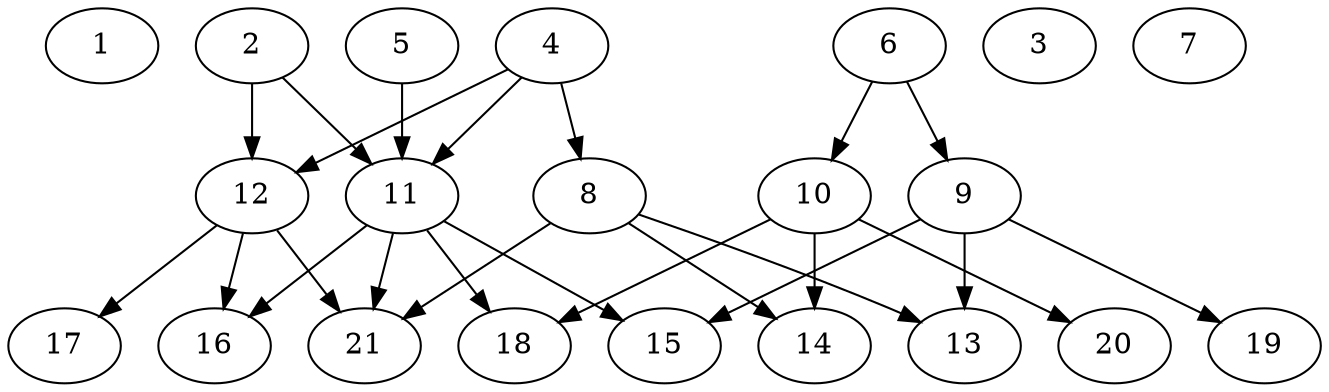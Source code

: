 // DAG (tier=2-normal, mode=compute, n=21, ccr=0.372, fat=0.700, density=0.462, regular=0.487, jump=0.194, mindata=524288, maxdata=8388608)
// DAG automatically generated by daggen at Sun Aug 24 16:33:33 2025
// /home/ermia/Project/Environments/daggen/bin/daggen --dot --ccr 0.372 --fat 0.700 --regular 0.487 --density 0.462 --jump 0.194 --mindata 524288 --maxdata 8388608 -n 21 
digraph G {
  1 [size="1281000181861236224", alpha="0.13", expect_size="640500090930618112"]
  2 [size="247369597261546368", alpha="0.13", expect_size="123684798630773184"]
  2 -> 11 [size ="441899823398912"]
  2 -> 12 [size ="441899823398912"]
  3 [size="2712883802954268672", alpha="0.04", expect_size="1356441901477134336"]
  4 [size="2577258466862296", alpha="0.14", expect_size="1288629233431148"]
  4 -> 8 [size ="119986655854592"]
  4 -> 11 [size ="119986655854592"]
  4 -> 12 [size ="119986655854592"]
  5 [size="1299732866087622", alpha="0.02", expect_size="649866433043811"]
  5 -> 11 [size ="51468547653632"]
  6 [size="2574833645207520", alpha="0.20", expect_size="1287416822603760"]
  6 -> 9 [size ="62794569351168"]
  6 -> 10 [size ="62794569351168"]
  7 [size="685496057096257280", alpha="0.18", expect_size="342748028548128640"]
  8 [size="539715797782022324224", alpha="0.18", expect_size="269857898891011162112"]
  8 -> 13 [size ="530314384375808"]
  8 -> 14 [size ="530314384375808"]
  8 -> 21 [size ="530314384375808"]
  9 [size="152813227919187902464", alpha="0.10", expect_size="76406613959593951232"]
  9 -> 13 [size ="228663731683328"]
  9 -> 15 [size ="228663731683328"]
  9 -> 19 [size ="228663731683328"]
  10 [size="14453953538683310", alpha="0.16", expect_size="7226976769341655"]
  10 -> 14 [size ="284239937404928"]
  10 -> 18 [size ="284239937404928"]
  10 -> 20 [size ="284239937404928"]
  11 [size="24566139447086080", alpha="0.05", expect_size="12283069723543040"]
  11 -> 15 [size ="386066020302848"]
  11 -> 16 [size ="386066020302848"]
  11 -> 18 [size ="386066020302848"]
  11 -> 21 [size ="386066020302848"]
  12 [size="106342540937099264", alpha="0.10", expect_size="53171270468549632"]
  12 -> 16 [size ="44762451148800"]
  12 -> 17 [size ="44762451148800"]
  12 -> 21 [size ="44762451148800"]
  13 [size="1591721890744869", alpha="0.09", expect_size="795860945372434"]
  14 [size="209350673084309568", alpha="0.07", expect_size="104675336542154784"]
  15 [size="1379924331645176832", alpha="0.18", expect_size="689962165822588416"]
  16 [size="2799276374460640", alpha="0.05", expect_size="1399638187230320"]
  17 [size="191817315328964165632", alpha="0.07", expect_size="95908657664482082816"]
  18 [size="14923775670439452", alpha="0.17", expect_size="7461887835219726"]
  19 [size="377717741071843776", alpha="0.02", expect_size="188858870535921888"]
  20 [size="2296069876151218", alpha="0.04", expect_size="1148034938075609"]
  21 [size="502717785315475456000", alpha="0.09", expect_size="251358892657737728000"]
}